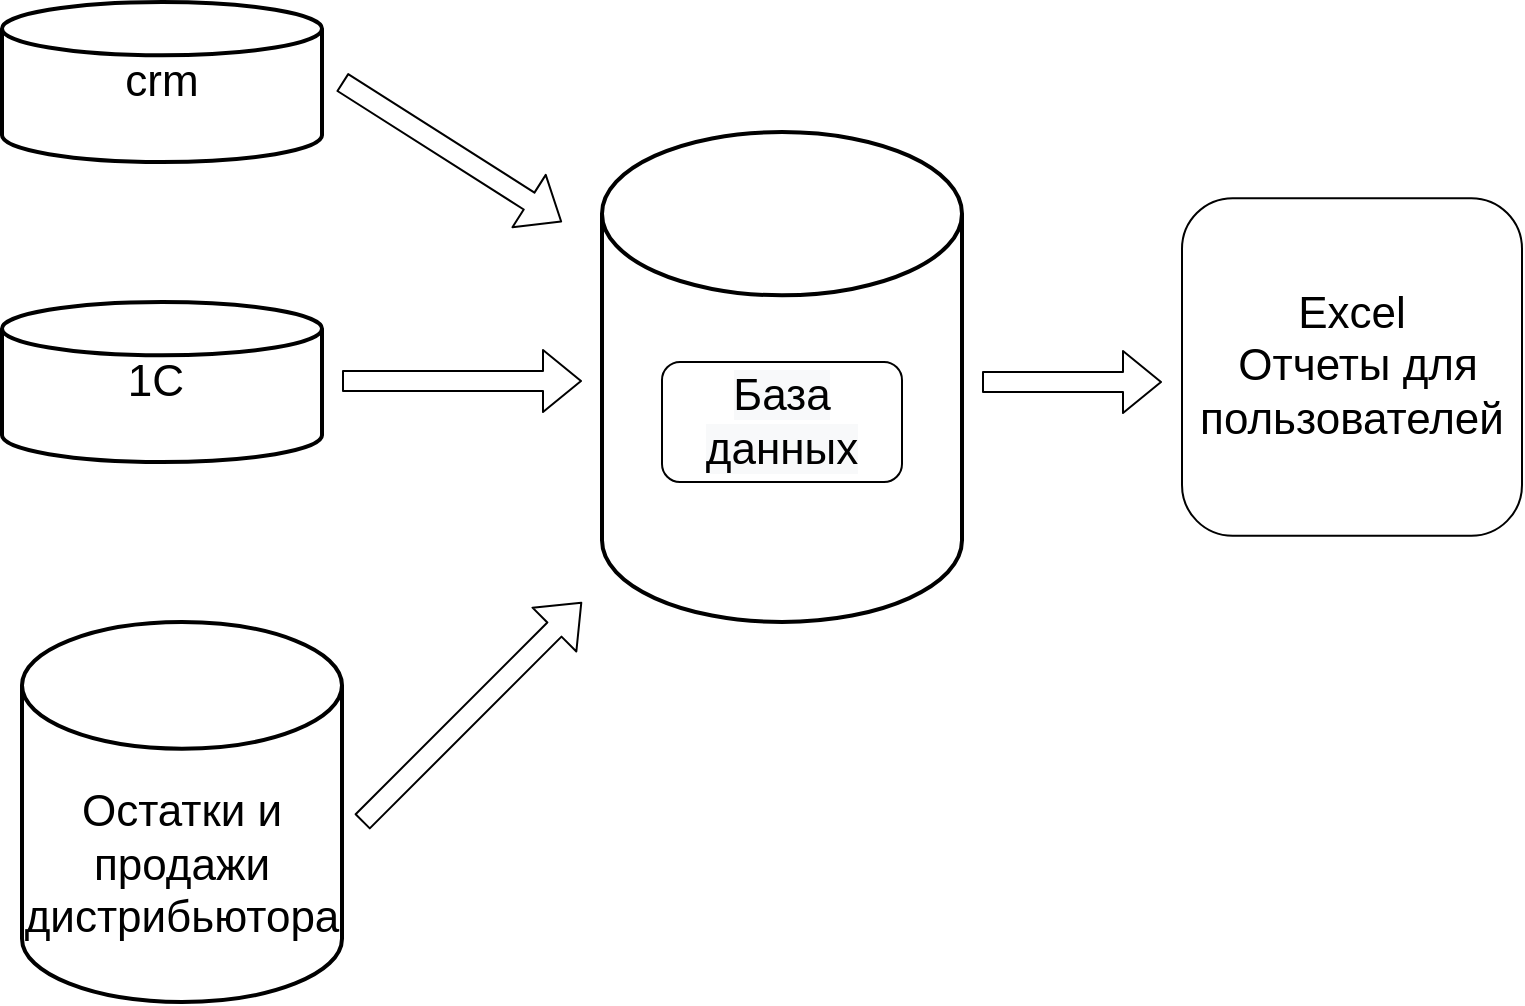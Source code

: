 <mxfile version="13.10.4" type="device"><diagram id="XZPM1NoJzAmna56pM-QM" name="Страница 1"><mxGraphModel dx="1422" dy="794" grid="1" gridSize="10" guides="1" tooltips="1" connect="1" arrows="1" fold="1" page="1" pageScale="1" pageWidth="827" pageHeight="1169" math="0" shadow="0"><root><mxCell id="0"/><mxCell id="1" parent="0"/><mxCell id="ztSw1GWdUEtEcCsCbrT_-1" value="&lt;div style=&quot;text-align: justify; font-size: 22px;&quot;&gt;&lt;span style=&quot;font-size: 22px;&quot;&gt;crm&lt;/span&gt;&lt;/div&gt;" style="strokeWidth=2;html=1;shape=mxgraph.flowchart.database;whiteSpace=wrap;align=center;fontSize=22;" vertex="1" parent="1"><mxGeometry x="40" y="170" width="160" height="80" as="geometry"/></mxCell><mxCell id="ztSw1GWdUEtEcCsCbrT_-2" value="1C&amp;nbsp;" style="strokeWidth=2;html=1;shape=mxgraph.flowchart.database;whiteSpace=wrap;fontSize=22;" vertex="1" parent="1"><mxGeometry x="40" y="320" width="160" height="80" as="geometry"/></mxCell><mxCell id="ztSw1GWdUEtEcCsCbrT_-3" value="&lt;br style=&quot;font-size: 22px;&quot;&gt;&lt;br style=&quot;font-size: 22px;&quot;&gt;Остатки и продажи дистрибьютора" style="strokeWidth=2;html=1;shape=mxgraph.flowchart.database;whiteSpace=wrap;fontSize=22;labelPosition=center;verticalLabelPosition=middle;align=center;verticalAlign=middle;" vertex="1" parent="1"><mxGeometry x="50" y="480" width="160" height="190" as="geometry"/></mxCell><mxCell id="ztSw1GWdUEtEcCsCbrT_-4" value="" style="strokeWidth=2;html=1;shape=mxgraph.flowchart.database;whiteSpace=wrap;fontSize=22;" vertex="1" parent="1"><mxGeometry x="340" y="235" width="180" height="245" as="geometry"/></mxCell><mxCell id="ztSw1GWdUEtEcCsCbrT_-6" value="" style="shape=flexArrow;endArrow=classic;html=1;fontSize=22;" edge="1" parent="1"><mxGeometry width="50" height="50" relative="1" as="geometry"><mxPoint x="220" y="580" as="sourcePoint"/><mxPoint x="330" y="470" as="targetPoint"/></mxGeometry></mxCell><mxCell id="ztSw1GWdUEtEcCsCbrT_-7" value="" style="shape=flexArrow;endArrow=classic;html=1;fontSize=22;" edge="1" parent="1"><mxGeometry width="50" height="50" relative="1" as="geometry"><mxPoint x="210" y="359.5" as="sourcePoint"/><mxPoint x="330" y="359.5" as="targetPoint"/></mxGeometry></mxCell><mxCell id="ztSw1GWdUEtEcCsCbrT_-8" value="" style="shape=flexArrow;endArrow=classic;html=1;fontSize=22;" edge="1" parent="1"><mxGeometry width="50" height="50" relative="1" as="geometry"><mxPoint x="210" y="210" as="sourcePoint"/><mxPoint x="320" y="280" as="targetPoint"/></mxGeometry></mxCell><mxCell id="ztSw1GWdUEtEcCsCbrT_-10" value="Excel&lt;br&gt;&amp;nbsp;Отчеты для пользователей" style="rounded=1;whiteSpace=wrap;html=1;fontSize=22;" vertex="1" parent="1"><mxGeometry x="630" y="268.12" width="170" height="168.75" as="geometry"/></mxCell><mxCell id="ztSw1GWdUEtEcCsCbrT_-11" value="&#10;&#10;&lt;span style=&quot;color: rgb(0, 0, 0); font-family: helvetica; font-size: 22px; font-style: normal; font-weight: 400; letter-spacing: normal; text-align: center; text-indent: 0px; text-transform: none; word-spacing: 0px; background-color: rgb(248, 249, 250); display: inline; float: none;&quot;&gt;База данных&lt;/span&gt;&#10;&#10;" style="rounded=1;whiteSpace=wrap;html=1;fontSize=22;" vertex="1" parent="1"><mxGeometry x="370" y="350" width="120" height="60" as="geometry"/></mxCell><mxCell id="ztSw1GWdUEtEcCsCbrT_-12" value="" style="shape=flexArrow;endArrow=classic;html=1;fontSize=22;" edge="1" parent="1"><mxGeometry width="50" height="50" relative="1" as="geometry"><mxPoint x="530" y="360" as="sourcePoint"/><mxPoint x="620" y="360" as="targetPoint"/></mxGeometry></mxCell></root></mxGraphModel></diagram></mxfile>
